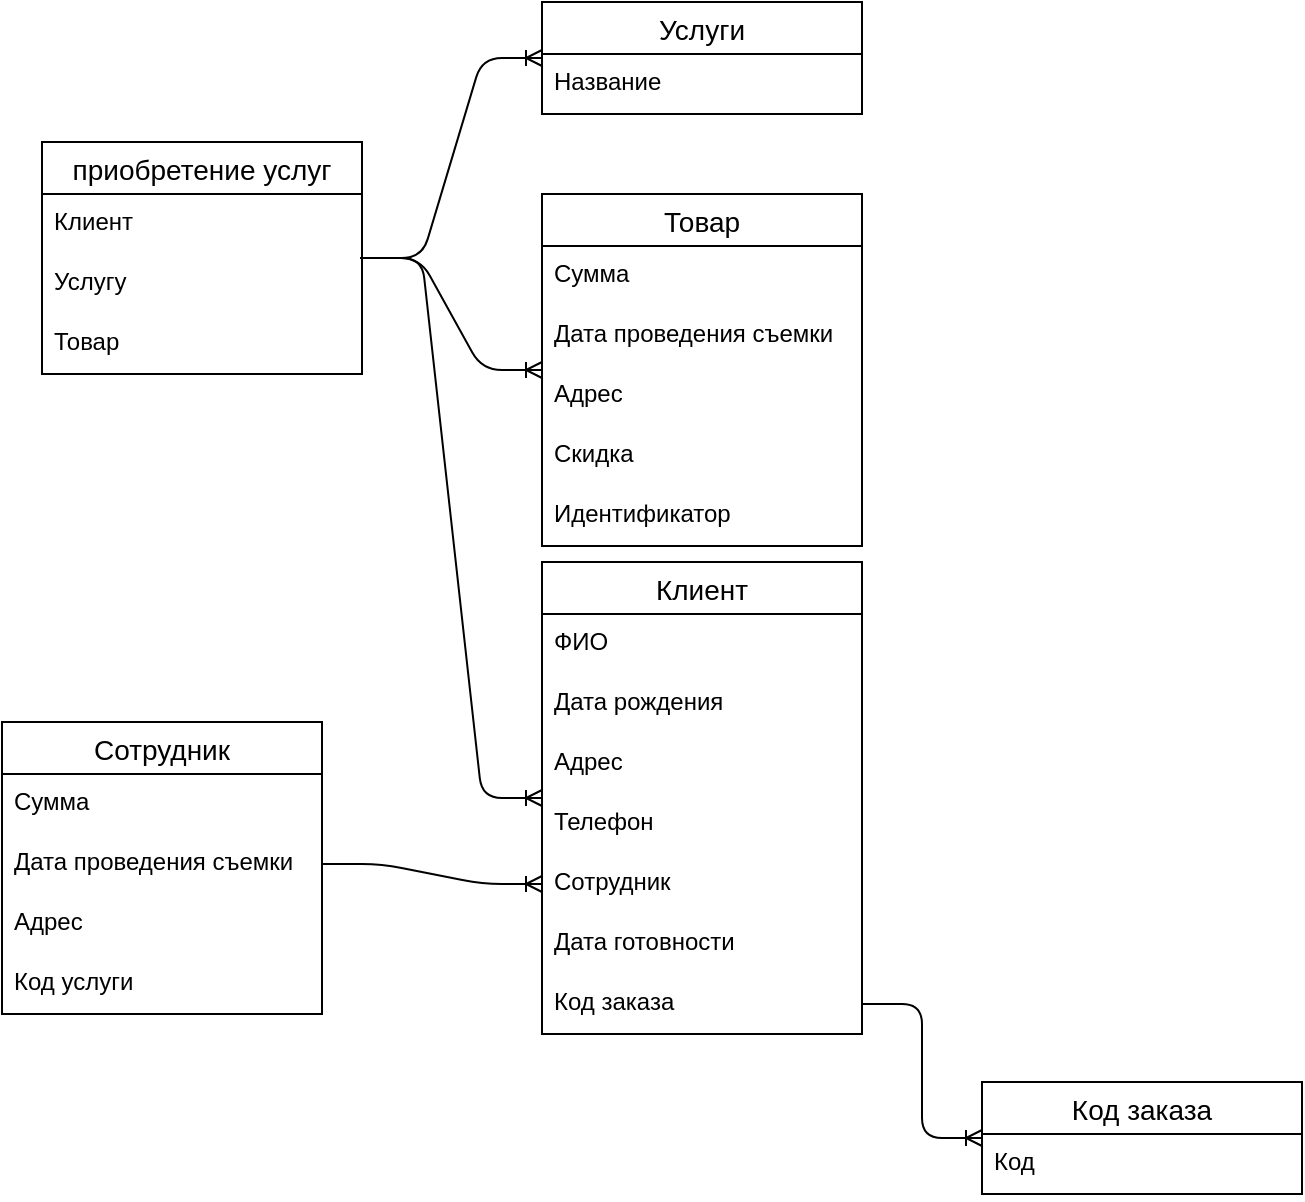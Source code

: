<mxfile version="14.6.6" type="github">
  <diagram id="8Ny9TbEh6WmF0hknEuNK" name="Page-1">
    <mxGraphModel dx="1422" dy="794" grid="1" gridSize="10" guides="1" tooltips="1" connect="1" arrows="1" fold="1" page="1" pageScale="1" pageWidth="827" pageHeight="1169" math="0" shadow="0">
      <root>
        <mxCell id="0" />
        <mxCell id="1" parent="0" />
        <mxCell id="u0N26a6ctz3pZJtH_jlo-2" value="Услуги" style="swimlane;fontStyle=0;childLayout=stackLayout;horizontal=1;startSize=26;horizontalStack=0;resizeParent=1;resizeParentMax=0;resizeLast=0;collapsible=1;marginBottom=0;align=center;fontSize=14;" parent="1" vertex="1">
          <mxGeometry x="270" y="70" width="160" height="56" as="geometry" />
        </mxCell>
        <mxCell id="u0N26a6ctz3pZJtH_jlo-3" value="Название" style="text;strokeColor=none;fillColor=none;spacingLeft=4;spacingRight=4;overflow=hidden;rotatable=0;points=[[0,0.5],[1,0.5]];portConstraint=eastwest;fontSize=12;" parent="u0N26a6ctz3pZJtH_jlo-2" vertex="1">
          <mxGeometry y="26" width="160" height="30" as="geometry" />
        </mxCell>
        <mxCell id="u0N26a6ctz3pZJtH_jlo-11" value="Клиент" style="swimlane;fontStyle=0;childLayout=stackLayout;horizontal=1;startSize=26;horizontalStack=0;resizeParent=1;resizeParentMax=0;resizeLast=0;collapsible=1;marginBottom=0;align=center;fontSize=14;" parent="1" vertex="1">
          <mxGeometry x="270" y="350" width="160" height="236" as="geometry" />
        </mxCell>
        <mxCell id="u0N26a6ctz3pZJtH_jlo-12" value="ФИО&#xa;" style="text;strokeColor=none;fillColor=none;spacingLeft=4;spacingRight=4;overflow=hidden;rotatable=0;points=[[0,0.5],[1,0.5]];portConstraint=eastwest;fontSize=12;" parent="u0N26a6ctz3pZJtH_jlo-11" vertex="1">
          <mxGeometry y="26" width="160" height="30" as="geometry" />
        </mxCell>
        <mxCell id="u0N26a6ctz3pZJtH_jlo-13" value="Дата рождения" style="text;strokeColor=none;fillColor=none;spacingLeft=4;spacingRight=4;overflow=hidden;rotatable=0;points=[[0,0.5],[1,0.5]];portConstraint=eastwest;fontSize=12;" parent="u0N26a6ctz3pZJtH_jlo-11" vertex="1">
          <mxGeometry y="56" width="160" height="30" as="geometry" />
        </mxCell>
        <mxCell id="u0N26a6ctz3pZJtH_jlo-14" value="Адрес" style="text;strokeColor=none;fillColor=none;spacingLeft=4;spacingRight=4;overflow=hidden;rotatable=0;points=[[0,0.5],[1,0.5]];portConstraint=eastwest;fontSize=12;" parent="u0N26a6ctz3pZJtH_jlo-11" vertex="1">
          <mxGeometry y="86" width="160" height="30" as="geometry" />
        </mxCell>
        <mxCell id="u0N26a6ctz3pZJtH_jlo-15" value="Телефон" style="text;strokeColor=none;fillColor=none;spacingLeft=4;spacingRight=4;overflow=hidden;rotatable=0;points=[[0,0.5],[1,0.5]];portConstraint=eastwest;fontSize=12;" parent="u0N26a6ctz3pZJtH_jlo-11" vertex="1">
          <mxGeometry y="116" width="160" height="30" as="geometry" />
        </mxCell>
        <mxCell id="u0N26a6ctz3pZJtH_jlo-36" value="Сотрудник" style="text;strokeColor=none;fillColor=none;spacingLeft=4;spacingRight=4;overflow=hidden;rotatable=0;points=[[0,0.5],[1,0.5]];portConstraint=eastwest;fontSize=12;" parent="u0N26a6ctz3pZJtH_jlo-11" vertex="1">
          <mxGeometry y="146" width="160" height="30" as="geometry" />
        </mxCell>
        <mxCell id="u0N26a6ctz3pZJtH_jlo-37" value="Дата готовности" style="text;strokeColor=none;fillColor=none;spacingLeft=4;spacingRight=4;overflow=hidden;rotatable=0;points=[[0,0.5],[1,0.5]];portConstraint=eastwest;fontSize=12;" parent="u0N26a6ctz3pZJtH_jlo-11" vertex="1">
          <mxGeometry y="176" width="160" height="30" as="geometry" />
        </mxCell>
        <mxCell id="u0N26a6ctz3pZJtH_jlo-38" value="Код заказа" style="text;strokeColor=none;fillColor=none;spacingLeft=4;spacingRight=4;overflow=hidden;rotatable=0;points=[[0,0.5],[1,0.5]];portConstraint=eastwest;fontSize=12;" parent="u0N26a6ctz3pZJtH_jlo-11" vertex="1">
          <mxGeometry y="206" width="160" height="30" as="geometry" />
        </mxCell>
        <mxCell id="u0N26a6ctz3pZJtH_jlo-17" value="Товар" style="swimlane;fontStyle=0;childLayout=stackLayout;horizontal=1;startSize=26;horizontalStack=0;resizeParent=1;resizeParentMax=0;resizeLast=0;collapsible=1;marginBottom=0;align=center;fontSize=14;" parent="1" vertex="1">
          <mxGeometry x="270" y="166" width="160" height="176" as="geometry" />
        </mxCell>
        <mxCell id="u0N26a6ctz3pZJtH_jlo-18" value="Сумма" style="text;strokeColor=none;fillColor=none;spacingLeft=4;spacingRight=4;overflow=hidden;rotatable=0;points=[[0,0.5],[1,0.5]];portConstraint=eastwest;fontSize=12;" parent="u0N26a6ctz3pZJtH_jlo-17" vertex="1">
          <mxGeometry y="26" width="160" height="30" as="geometry" />
        </mxCell>
        <mxCell id="u0N26a6ctz3pZJtH_jlo-19" value="Дата проведения съемки" style="text;strokeColor=none;fillColor=none;spacingLeft=4;spacingRight=4;overflow=hidden;rotatable=0;points=[[0,0.5],[1,0.5]];portConstraint=eastwest;fontSize=12;" parent="u0N26a6ctz3pZJtH_jlo-17" vertex="1">
          <mxGeometry y="56" width="160" height="30" as="geometry" />
        </mxCell>
        <mxCell id="u0N26a6ctz3pZJtH_jlo-20" value="Адрес" style="text;strokeColor=none;fillColor=none;spacingLeft=4;spacingRight=4;overflow=hidden;rotatable=0;points=[[0,0.5],[1,0.5]];portConstraint=eastwest;fontSize=12;" parent="u0N26a6ctz3pZJtH_jlo-17" vertex="1">
          <mxGeometry y="86" width="160" height="30" as="geometry" />
        </mxCell>
        <mxCell id="u0N26a6ctz3pZJtH_jlo-21" value="Скидка" style="text;strokeColor=none;fillColor=none;spacingLeft=4;spacingRight=4;overflow=hidden;rotatable=0;points=[[0,0.5],[1,0.5]];portConstraint=eastwest;fontSize=12;" parent="u0N26a6ctz3pZJtH_jlo-17" vertex="1">
          <mxGeometry y="116" width="160" height="30" as="geometry" />
        </mxCell>
        <mxCell id="u0N26a6ctz3pZJtH_jlo-49" value="Идентификатор" style="text;strokeColor=none;fillColor=none;spacingLeft=4;spacingRight=4;overflow=hidden;rotatable=0;points=[[0,0.5],[1,0.5]];portConstraint=eastwest;fontSize=12;" parent="u0N26a6ctz3pZJtH_jlo-17" vertex="1">
          <mxGeometry y="146" width="160" height="30" as="geometry" />
        </mxCell>
        <mxCell id="u0N26a6ctz3pZJtH_jlo-23" value="приобретение услуг" style="swimlane;fontStyle=0;childLayout=stackLayout;horizontal=1;startSize=26;horizontalStack=0;resizeParent=1;resizeParentMax=0;resizeLast=0;collapsible=1;marginBottom=0;align=center;fontSize=14;" parent="1" vertex="1">
          <mxGeometry x="20" y="140" width="160" height="116" as="geometry" />
        </mxCell>
        <mxCell id="u0N26a6ctz3pZJtH_jlo-24" value="Клиент" style="text;strokeColor=none;fillColor=none;spacingLeft=4;spacingRight=4;overflow=hidden;rotatable=0;points=[[0,0.5],[1,0.5]];portConstraint=eastwest;fontSize=12;" parent="u0N26a6ctz3pZJtH_jlo-23" vertex="1">
          <mxGeometry y="26" width="160" height="30" as="geometry" />
        </mxCell>
        <mxCell id="u0N26a6ctz3pZJtH_jlo-25" value="Услугу" style="text;strokeColor=none;fillColor=none;spacingLeft=4;spacingRight=4;overflow=hidden;rotatable=0;points=[[0,0.5],[1,0.5]];portConstraint=eastwest;fontSize=12;" parent="u0N26a6ctz3pZJtH_jlo-23" vertex="1">
          <mxGeometry y="56" width="160" height="30" as="geometry" />
        </mxCell>
        <mxCell id="u0N26a6ctz3pZJtH_jlo-26" value="Товар" style="text;strokeColor=none;fillColor=none;spacingLeft=4;spacingRight=4;overflow=hidden;rotatable=0;points=[[0,0.5],[1,0.5]];portConstraint=eastwest;fontSize=12;" parent="u0N26a6ctz3pZJtH_jlo-23" vertex="1">
          <mxGeometry y="86" width="160" height="30" as="geometry" />
        </mxCell>
        <mxCell id="u0N26a6ctz3pZJtH_jlo-27" value="" style="edgeStyle=entityRelationEdgeStyle;fontSize=12;html=1;endArrow=ERoneToMany;" parent="1" source="u0N26a6ctz3pZJtH_jlo-23" target="u0N26a6ctz3pZJtH_jlo-2" edge="1">
          <mxGeometry width="100" height="100" relative="1" as="geometry">
            <mxPoint x="380" y="360" as="sourcePoint" />
            <mxPoint x="480" y="260" as="targetPoint" />
          </mxGeometry>
        </mxCell>
        <mxCell id="u0N26a6ctz3pZJtH_jlo-28" value="" style="edgeStyle=entityRelationEdgeStyle;fontSize=12;html=1;endArrow=ERoneToMany;" parent="1" target="u0N26a6ctz3pZJtH_jlo-17" edge="1">
          <mxGeometry width="100" height="100" relative="1" as="geometry">
            <mxPoint x="179" y="198" as="sourcePoint" />
            <mxPoint x="280" y="108" as="targetPoint" />
          </mxGeometry>
        </mxCell>
        <mxCell id="u0N26a6ctz3pZJtH_jlo-29" value="" style="edgeStyle=entityRelationEdgeStyle;fontSize=12;html=1;endArrow=ERoneToMany;" parent="1" source="u0N26a6ctz3pZJtH_jlo-23" target="u0N26a6ctz3pZJtH_jlo-11" edge="1">
          <mxGeometry width="100" height="100" relative="1" as="geometry">
            <mxPoint x="189" y="208" as="sourcePoint" />
            <mxPoint x="280" y="249" as="targetPoint" />
          </mxGeometry>
        </mxCell>
        <mxCell id="u0N26a6ctz3pZJtH_jlo-39" value="Сотрудник" style="swimlane;fontStyle=0;childLayout=stackLayout;horizontal=1;startSize=26;horizontalStack=0;resizeParent=1;resizeParentMax=0;resizeLast=0;collapsible=1;marginBottom=0;align=center;fontSize=14;" parent="1" vertex="1">
          <mxGeometry y="430" width="160" height="146" as="geometry" />
        </mxCell>
        <mxCell id="u0N26a6ctz3pZJtH_jlo-40" value="Сумма" style="text;strokeColor=none;fillColor=none;spacingLeft=4;spacingRight=4;overflow=hidden;rotatable=0;points=[[0,0.5],[1,0.5]];portConstraint=eastwest;fontSize=12;" parent="u0N26a6ctz3pZJtH_jlo-39" vertex="1">
          <mxGeometry y="26" width="160" height="30" as="geometry" />
        </mxCell>
        <mxCell id="u0N26a6ctz3pZJtH_jlo-41" value="Дата проведения съемки" style="text;strokeColor=none;fillColor=none;spacingLeft=4;spacingRight=4;overflow=hidden;rotatable=0;points=[[0,0.5],[1,0.5]];portConstraint=eastwest;fontSize=12;" parent="u0N26a6ctz3pZJtH_jlo-39" vertex="1">
          <mxGeometry y="56" width="160" height="30" as="geometry" />
        </mxCell>
        <mxCell id="u0N26a6ctz3pZJtH_jlo-42" value="Адрес" style="text;strokeColor=none;fillColor=none;spacingLeft=4;spacingRight=4;overflow=hidden;rotatable=0;points=[[0,0.5],[1,0.5]];portConstraint=eastwest;fontSize=12;" parent="u0N26a6ctz3pZJtH_jlo-39" vertex="1">
          <mxGeometry y="86" width="160" height="30" as="geometry" />
        </mxCell>
        <mxCell id="u0N26a6ctz3pZJtH_jlo-43" value="Код услуги" style="text;strokeColor=none;fillColor=none;spacingLeft=4;spacingRight=4;overflow=hidden;rotatable=0;points=[[0,0.5],[1,0.5]];portConstraint=eastwest;fontSize=12;" parent="u0N26a6ctz3pZJtH_jlo-39" vertex="1">
          <mxGeometry y="116" width="160" height="30" as="geometry" />
        </mxCell>
        <mxCell id="u0N26a6ctz3pZJtH_jlo-51" value="" style="edgeStyle=entityRelationEdgeStyle;fontSize=12;html=1;endArrow=ERoneToMany;entryX=0;entryY=0.5;entryDx=0;entryDy=0;exitX=1;exitY=0.5;exitDx=0;exitDy=0;" parent="1" source="u0N26a6ctz3pZJtH_jlo-41" target="u0N26a6ctz3pZJtH_jlo-36" edge="1">
          <mxGeometry width="100" height="100" relative="1" as="geometry">
            <mxPoint x="160" y="540" as="sourcePoint" />
            <mxPoint x="500" y="324" as="targetPoint" />
          </mxGeometry>
        </mxCell>
        <mxCell id="u0N26a6ctz3pZJtH_jlo-52" value="Код заказа" style="swimlane;fontStyle=0;childLayout=stackLayout;horizontal=1;startSize=26;horizontalStack=0;resizeParent=1;resizeParentMax=0;resizeLast=0;collapsible=1;marginBottom=0;align=center;fontSize=14;" parent="1" vertex="1">
          <mxGeometry x="490" y="610" width="160" height="56" as="geometry" />
        </mxCell>
        <mxCell id="u0N26a6ctz3pZJtH_jlo-53" value="Код&#xa;" style="text;strokeColor=none;fillColor=none;spacingLeft=4;spacingRight=4;overflow=hidden;rotatable=0;points=[[0,0.5],[1,0.5]];portConstraint=eastwest;fontSize=12;" parent="u0N26a6ctz3pZJtH_jlo-52" vertex="1">
          <mxGeometry y="26" width="160" height="30" as="geometry" />
        </mxCell>
        <mxCell id="u0N26a6ctz3pZJtH_jlo-54" value="" style="edgeStyle=entityRelationEdgeStyle;fontSize=12;html=1;endArrow=ERoneToMany;exitX=1;exitY=0.5;exitDx=0;exitDy=0;" parent="1" source="u0N26a6ctz3pZJtH_jlo-38" target="u0N26a6ctz3pZJtH_jlo-52" edge="1">
          <mxGeometry width="100" height="100" relative="1" as="geometry">
            <mxPoint x="440" y="521" as="sourcePoint" />
            <mxPoint x="500" y="521" as="targetPoint" />
          </mxGeometry>
        </mxCell>
      </root>
    </mxGraphModel>
  </diagram>
</mxfile>
